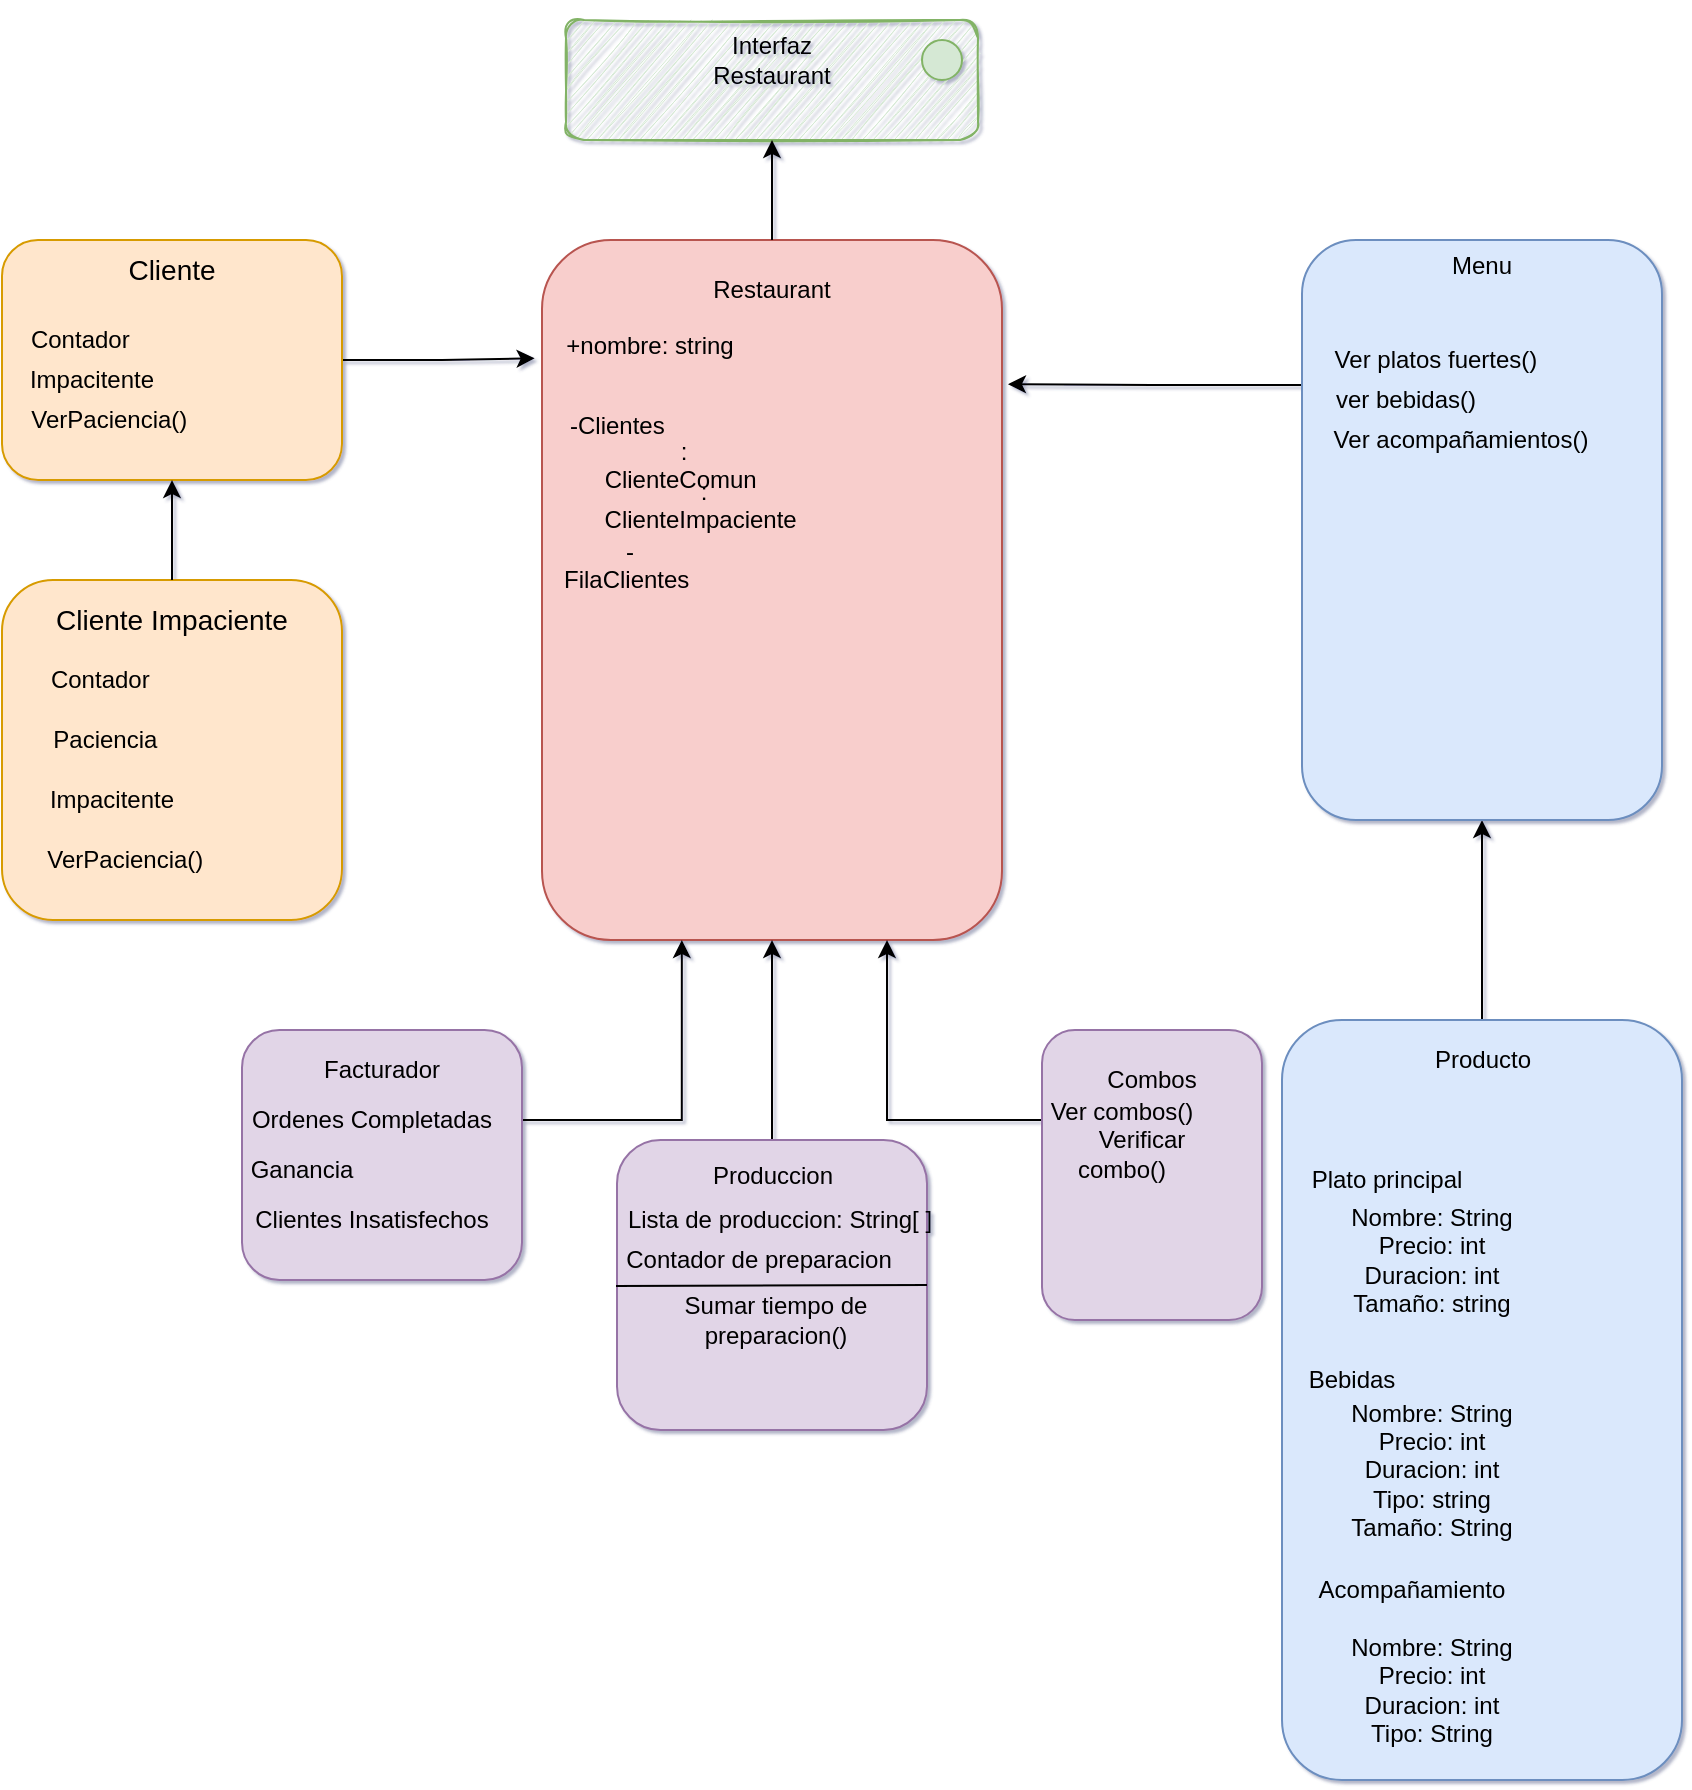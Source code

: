 <mxfile version="14.5.0" type="github">
  <diagram id="8CQ5NkyPpufLnfAl6tkL" name="Page-1">
    <mxGraphModel dx="1038" dy="548" grid="1" gridSize="10" guides="1" tooltips="1" connect="1" arrows="1" fold="1" page="1" pageScale="1" pageWidth="827" pageHeight="1169" math="0" shadow="1">
      <root>
        <mxCell id="0" />
        <mxCell id="1" parent="0" />
        <mxCell id="v9Ysa_6BB2aPhNIkPJDP-5" style="edgeStyle=orthogonalEdgeStyle;rounded=0;orthogonalLoop=1;jettySize=auto;html=1;exitX=0.5;exitY=0;exitDx=0;exitDy=0;" parent="1" source="v9Ysa_6BB2aPhNIkPJDP-1" target="lI8gRyEv4raRa2HbhwbV-7" edge="1">
          <mxGeometry relative="1" as="geometry" />
        </mxCell>
        <mxCell id="v9Ysa_6BB2aPhNIkPJDP-1" value="" style="rounded=1;whiteSpace=wrap;html=1;fillColor=#dae8fc;strokeColor=#6c8ebf;" parent="1" vertex="1">
          <mxGeometry x="690" y="550" width="200" height="380" as="geometry" />
        </mxCell>
        <mxCell id="lI8gRyEv4raRa2HbhwbV-1" value="" style="rounded=1;whiteSpace=wrap;html=1;fillColor=#d5e8d4;strokeColor=#82b366;glass=0;shadow=0;sketch=1;" parent="1" vertex="1">
          <mxGeometry x="332" y="50" width="206" height="60" as="geometry" />
        </mxCell>
        <mxCell id="lI8gRyEv4raRa2HbhwbV-2" value="Interfaz Restaurant" style="text;html=1;strokeColor=none;fillColor=none;align=center;verticalAlign=middle;whiteSpace=wrap;rounded=0;" parent="1" vertex="1">
          <mxGeometry x="383" y="40" width="104" height="60" as="geometry" />
        </mxCell>
        <mxCell id="lI8gRyEv4raRa2HbhwbV-4" value="" style="ellipse;whiteSpace=wrap;html=1;aspect=fixed;fillColor=#d5e8d4;strokeColor=#82b366;" parent="1" vertex="1">
          <mxGeometry x="510" y="60" width="20" height="20" as="geometry" />
        </mxCell>
        <mxCell id="lI8gRyEv4raRa2HbhwbV-5" value="" style="rounded=1;whiteSpace=wrap;html=1;fillColor=#f8cecc;strokeColor=#b85450;" parent="1" vertex="1">
          <mxGeometry x="320" y="160" width="230" height="350" as="geometry" />
        </mxCell>
        <mxCell id="_4a_b2VSPnzFSU9cg4HA-9" style="edgeStyle=orthogonalEdgeStyle;rounded=0;orthogonalLoop=1;jettySize=auto;html=1;entryX=-0.016;entryY=0.169;entryDx=0;entryDy=0;entryPerimeter=0;" edge="1" parent="1" source="lI8gRyEv4raRa2HbhwbV-6" target="lI8gRyEv4raRa2HbhwbV-5">
          <mxGeometry relative="1" as="geometry" />
        </mxCell>
        <mxCell id="lI8gRyEv4raRa2HbhwbV-6" value="" style="rounded=1;whiteSpace=wrap;html=1;fillColor=#ffe6cc;strokeColor=#d79b00;" parent="1" vertex="1">
          <mxGeometry x="50" y="160" width="170" height="120" as="geometry" />
        </mxCell>
        <mxCell id="v9Ysa_6BB2aPhNIkPJDP-24" style="edgeStyle=orthogonalEdgeStyle;rounded=0;orthogonalLoop=1;jettySize=auto;html=1;exitX=0;exitY=0.25;exitDx=0;exitDy=0;entryX=1.013;entryY=0.206;entryDx=0;entryDy=0;entryPerimeter=0;" parent="1" source="lI8gRyEv4raRa2HbhwbV-7" target="lI8gRyEv4raRa2HbhwbV-5" edge="1">
          <mxGeometry relative="1" as="geometry" />
        </mxCell>
        <mxCell id="lI8gRyEv4raRa2HbhwbV-7" value="" style="rounded=1;whiteSpace=wrap;html=1;fillColor=#dae8fc;strokeColor=#6c8ebf;" parent="1" vertex="1">
          <mxGeometry x="700" y="160" width="180" height="290" as="geometry" />
        </mxCell>
        <mxCell id="lI8gRyEv4raRa2HbhwbV-14" value="Menu" style="text;html=1;strokeColor=none;fillColor=none;align=center;verticalAlign=middle;whiteSpace=wrap;rounded=0;" parent="1" vertex="1">
          <mxGeometry x="765" y="160" width="50" height="25" as="geometry" />
        </mxCell>
        <mxCell id="BFutzFfHkOfu6mVOEawG-1" value="" style="rounded=1;whiteSpace=wrap;html=1;fillColor=#ffe6cc;strokeColor=#d79b00;" parent="1" vertex="1">
          <mxGeometry x="50" y="330" width="170" height="170" as="geometry" />
        </mxCell>
        <mxCell id="v9Ysa_6BB2aPhNIkPJDP-18" style="edgeStyle=orthogonalEdgeStyle;rounded=0;orthogonalLoop=1;jettySize=auto;html=1;exitX=0;exitY=0.25;exitDx=0;exitDy=0;entryX=0.75;entryY=1;entryDx=0;entryDy=0;" parent="1" source="lI8gRyEv4raRa2HbhwbV-12" target="lI8gRyEv4raRa2HbhwbV-5" edge="1">
          <mxGeometry relative="1" as="geometry">
            <mxPoint x="490" y="591" as="targetPoint" />
            <Array as="points">
              <mxPoint x="570" y="600" />
              <mxPoint x="493" y="600" />
            </Array>
          </mxGeometry>
        </mxCell>
        <mxCell id="lI8gRyEv4raRa2HbhwbV-12" value="" style="rounded=1;whiteSpace=wrap;html=1;fillColor=#e1d5e7;strokeColor=#9673a6;" parent="1" vertex="1">
          <mxGeometry x="570" y="555" width="110" height="145" as="geometry" />
        </mxCell>
        <mxCell id="lI8gRyEv4raRa2HbhwbV-39" style="edgeStyle=orthogonalEdgeStyle;rounded=0;orthogonalLoop=1;jettySize=auto;html=1;entryX=0.5;entryY=1;entryDx=0;entryDy=0;" parent="1" source="lI8gRyEv4raRa2HbhwbV-13" target="lI8gRyEv4raRa2HbhwbV-1" edge="1">
          <mxGeometry relative="1" as="geometry" />
        </mxCell>
        <mxCell id="lI8gRyEv4raRa2HbhwbV-13" value="Restaurant" style="text;html=1;strokeColor=none;fillColor=none;align=center;verticalAlign=middle;whiteSpace=wrap;rounded=0;" parent="1" vertex="1">
          <mxGeometry x="400" y="160" width="70" height="50" as="geometry" />
        </mxCell>
        <mxCell id="BFutzFfHkOfu6mVOEawG-14" style="edgeStyle=orthogonalEdgeStyle;rounded=0;orthogonalLoop=1;jettySize=auto;html=1;exitX=0.5;exitY=1;exitDx=0;exitDy=0;" parent="1" source="BFutzFfHkOfu6mVOEawG-1" target="BFutzFfHkOfu6mVOEawG-1" edge="1">
          <mxGeometry relative="1" as="geometry" />
        </mxCell>
        <mxCell id="lI8gRyEv4raRa2HbhwbV-21" value="Bebidas" style="text;html=1;strokeColor=none;fillColor=none;align=center;verticalAlign=middle;whiteSpace=wrap;rounded=0;" parent="1" vertex="1">
          <mxGeometry x="705" y="720" width="40" height="20" as="geometry" />
        </mxCell>
        <mxCell id="lI8gRyEv4raRa2HbhwbV-22" value="Acompañamiento" style="text;html=1;strokeColor=none;fillColor=none;align=center;verticalAlign=middle;whiteSpace=wrap;rounded=0;" parent="1" vertex="1">
          <mxGeometry x="705" y="825" width="100" height="20" as="geometry" />
        </mxCell>
        <mxCell id="lI8gRyEv4raRa2HbhwbV-28" value="Combos" style="text;html=1;strokeColor=none;fillColor=none;align=center;verticalAlign=middle;whiteSpace=wrap;rounded=0;" parent="1" vertex="1">
          <mxGeometry x="585" y="565" width="80" height="30" as="geometry" />
        </mxCell>
        <mxCell id="QCF9Kpoc1GbFZqJGnZMf-1" value="+nombre: string&amp;nbsp; &amp;nbsp; &amp;nbsp; &amp;nbsp; &amp;nbsp; &amp;nbsp; &amp;nbsp; &amp;nbsp; &amp;nbsp;&amp;nbsp;" style="text;html=1;strokeColor=none;fillColor=none;align=center;verticalAlign=middle;whiteSpace=wrap;rounded=0;" parent="1" vertex="1">
          <mxGeometry x="330" y="210" width="98" height="20" as="geometry" />
        </mxCell>
        <mxCell id="lI8gRyEv4raRa2HbhwbV-32" style="edgeStyle=orthogonalEdgeStyle;rounded=0;orthogonalLoop=1;jettySize=auto;html=1;entryX=0.25;entryY=1;entryDx=0;entryDy=0;" parent="1" target="lI8gRyEv4raRa2HbhwbV-5" edge="1">
          <mxGeometry relative="1" as="geometry">
            <Array as="points">
              <mxPoint x="378" y="590" />
            </Array>
          </mxGeometry>
        </mxCell>
        <mxCell id="QCF9Kpoc1GbFZqJGnZMf-2" value=": ClienteComun&amp;nbsp; &amp;nbsp; &amp;nbsp; &amp;nbsp; &amp;nbsp; &amp;nbsp; &amp;nbsp;&amp;nbsp;" style="text;html=1;strokeColor=none;fillColor=none;align=center;verticalAlign=middle;whiteSpace=wrap;rounded=0;" parent="1" vertex="1">
          <mxGeometry x="347" y="270" width="88" height="20" as="geometry" />
        </mxCell>
        <mxCell id="29XVhmfyY2AZzdzBQijj-24" style="edgeStyle=orthogonalEdgeStyle;rounded=0;orthogonalLoop=1;jettySize=auto;html=1;entryX=0.304;entryY=1;entryDx=0;entryDy=0;entryPerimeter=0;" parent="1" source="lI8gRyEv4raRa2HbhwbV-31" target="lI8gRyEv4raRa2HbhwbV-5" edge="1">
          <mxGeometry relative="1" as="geometry">
            <Array as="points">
              <mxPoint x="390" y="600" />
            </Array>
          </mxGeometry>
        </mxCell>
        <mxCell id="lI8gRyEv4raRa2HbhwbV-31" value="" style="rounded=1;whiteSpace=wrap;html=1;fillColor=#e1d5e7;strokeColor=#9673a6;" parent="1" vertex="1">
          <mxGeometry x="170" y="555" width="140" height="125" as="geometry" />
        </mxCell>
        <mxCell id="QCF9Kpoc1GbFZqJGnZMf-4" value=": ClienteImpaciente&amp;nbsp; &amp;nbsp; &amp;nbsp; &amp;nbsp; &amp;nbsp; &amp;nbsp; &amp;nbsp;&amp;nbsp;" style="text;html=1;strokeColor=none;fillColor=none;align=center;verticalAlign=middle;whiteSpace=wrap;rounded=0;" parent="1" vertex="1">
          <mxGeometry x="347" y="290" width="108" height="20" as="geometry" />
        </mxCell>
        <mxCell id="lI8gRyEv4raRa2HbhwbV-33" value="Facturador" style="text;html=1;strokeColor=none;fillColor=none;align=center;verticalAlign=middle;whiteSpace=wrap;rounded=0;" parent="1" vertex="1">
          <mxGeometry x="210" y="565" width="60" height="20" as="geometry" />
        </mxCell>
        <mxCell id="QCF9Kpoc1GbFZqJGnZMf-5" value="-FilaClientes&amp;nbsp; &amp;nbsp; &amp;nbsp; &amp;nbsp; &amp;nbsp; &amp;nbsp; &amp;nbsp; &amp;nbsp; &amp;nbsp;" style="text;html=1;strokeColor=none;fillColor=none;align=center;verticalAlign=middle;whiteSpace=wrap;rounded=0;" parent="1" vertex="1">
          <mxGeometry x="330" y="320" width="68" height="20" as="geometry" />
        </mxCell>
        <mxCell id="QCF9Kpoc1GbFZqJGnZMf-6" value="-Clientes&amp;nbsp; &amp;nbsp; &amp;nbsp; &amp;nbsp; &amp;nbsp; &amp;nbsp; &amp;nbsp; &amp;nbsp; &amp;nbsp; &amp;nbsp; &amp;nbsp;&amp;nbsp;" style="text;html=1;strokeColor=none;fillColor=none;align=center;verticalAlign=middle;whiteSpace=wrap;rounded=0;" parent="1" vertex="1">
          <mxGeometry x="332" y="250" width="68" height="20" as="geometry" />
        </mxCell>
        <mxCell id="lI8gRyEv4raRa2HbhwbV-34" value="&lt;div&gt;Nombre: String&lt;/div&gt;&lt;div&gt;Precio: int&lt;/div&gt;&lt;div&gt;Duracion: int&lt;/div&gt;&lt;div&gt;Tamaño: string&lt;br&gt;&lt;/div&gt;" style="text;html=1;strokeColor=none;fillColor=none;align=center;verticalAlign=middle;whiteSpace=wrap;rounded=0;" parent="1" vertex="1">
          <mxGeometry x="720" y="630" width="90" height="80" as="geometry" />
        </mxCell>
        <mxCell id="lI8gRyEv4raRa2HbhwbV-35" value="&lt;div&gt;Nombre: String&lt;/div&gt;&lt;div&gt;Precio: int&lt;/div&gt;&lt;div&gt;Duracion: int&lt;/div&gt;&lt;div&gt;Tipo: String&lt;br&gt;&lt;/div&gt;" style="text;html=1;strokeColor=none;fillColor=none;align=center;verticalAlign=middle;whiteSpace=wrap;rounded=0;" parent="1" vertex="1">
          <mxGeometry x="720" y="845" width="90" height="80" as="geometry" />
        </mxCell>
        <mxCell id="lI8gRyEv4raRa2HbhwbV-36" value="&lt;div&gt;Nombre: String&lt;/div&gt;&lt;div&gt;Precio: int&lt;/div&gt;&lt;div&gt;Duracion: int&lt;/div&gt;&lt;div&gt;Tipo: string&lt;/div&gt;&lt;div&gt;Tamaño: String&lt;br&gt;&lt;/div&gt;" style="text;html=1;strokeColor=none;fillColor=none;align=center;verticalAlign=middle;whiteSpace=wrap;rounded=0;" parent="1" vertex="1">
          <mxGeometry x="720" y="740" width="90" height="70" as="geometry" />
        </mxCell>
        <mxCell id="WkhMXPBb0I8seHbub5MP-4" style="edgeStyle=orthogonalEdgeStyle;rounded=0;orthogonalLoop=1;jettySize=auto;html=1;entryX=0.5;entryY=1;entryDx=0;entryDy=0;" parent="1" source="WkhMXPBb0I8seHbub5MP-1" target="lI8gRyEv4raRa2HbhwbV-5" edge="1">
          <mxGeometry relative="1" as="geometry" />
        </mxCell>
        <mxCell id="WkhMXPBb0I8seHbub5MP-1" value="" style="rounded=1;whiteSpace=wrap;html=1;fillColor=#e1d5e7;strokeColor=#9673a6;" parent="1" vertex="1">
          <mxGeometry x="357.5" y="610" width="155" height="145" as="geometry" />
        </mxCell>
        <mxCell id="lI8gRyEv4raRa2HbhwbV-24" style="edgeStyle=orthogonalEdgeStyle;rounded=0;orthogonalLoop=1;jettySize=auto;html=1;exitX=0.5;exitY=0;exitDx=0;exitDy=0;entryX=0.5;entryY=0;entryDx=0;entryDy=0;" parent="1" source="lI8gRyEv4raRa2HbhwbV-19" target="lI8gRyEv4raRa2HbhwbV-19" edge="1">
          <mxGeometry relative="1" as="geometry">
            <mxPoint x="755" y="515" as="targetPoint" />
            <Array as="points" />
          </mxGeometry>
        </mxCell>
        <mxCell id="lI8gRyEv4raRa2HbhwbV-19" value="Plato principal" style="text;html=1;strokeColor=none;fillColor=none;align=center;verticalAlign=middle;whiteSpace=wrap;rounded=0;" parent="1" vertex="1">
          <mxGeometry x="700" y="620" width="85" height="20" as="geometry" />
        </mxCell>
        <mxCell id="pVWYw3Sza4x6af-9wfc--2" style="edgeStyle=orthogonalEdgeStyle;rounded=0;orthogonalLoop=1;jettySize=auto;html=1;entryX=0.5;entryY=1;entryDx=0;entryDy=0;" parent="1" source="BFutzFfHkOfu6mVOEawG-1" target="lI8gRyEv4raRa2HbhwbV-6" edge="1">
          <mxGeometry relative="1" as="geometry" />
        </mxCell>
        <mxCell id="v9Ysa_6BB2aPhNIkPJDP-4" value="Producto" style="text;html=1;strokeColor=none;fillColor=none;align=center;verticalAlign=middle;whiteSpace=wrap;rounded=0;" parent="1" vertex="1">
          <mxGeometry x="733.5" y="560" width="113" height="20" as="geometry" />
        </mxCell>
        <mxCell id="v9Ysa_6BB2aPhNIkPJDP-13" value="Ver platos fuertes()" style="text;html=1;strokeColor=none;fillColor=none;align=center;verticalAlign=middle;whiteSpace=wrap;rounded=0;shadow=0;glass=0;sketch=1;" parent="1" vertex="1">
          <mxGeometry x="711.5" y="210" width="110" height="20" as="geometry" />
        </mxCell>
        <mxCell id="29XVhmfyY2AZzdzBQijj-1" value="&lt;font style=&quot;font-size: 14px&quot;&gt;Cliente Impaciente&lt;/font&gt;" style="text;html=1;strokeColor=none;fillColor=none;align=center;verticalAlign=middle;whiteSpace=wrap;rounded=0;" parent="1" vertex="1">
          <mxGeometry x="70" y="340" width="130" height="20" as="geometry" />
        </mxCell>
        <mxCell id="v9Ysa_6BB2aPhNIkPJDP-14" value="ver bebidas()" style="text;html=1;strokeColor=none;fillColor=none;align=center;verticalAlign=middle;whiteSpace=wrap;rounded=0;shadow=0;glass=0;sketch=1;" parent="1" vertex="1">
          <mxGeometry x="711.5" y="230" width="80" height="20" as="geometry" />
        </mxCell>
        <mxCell id="29XVhmfyY2AZzdzBQijj-3" value="Contador&amp;nbsp; &amp;nbsp; &amp;nbsp; &amp;nbsp;&amp;nbsp;" style="text;html=1;strokeColor=none;fillColor=none;align=center;verticalAlign=middle;whiteSpace=wrap;rounded=0;" parent="1" vertex="1">
          <mxGeometry x="70" y="370" width="85" height="20" as="geometry" />
        </mxCell>
        <mxCell id="v9Ysa_6BB2aPhNIkPJDP-15" value="Ver acompañamientos()" style="text;html=1;strokeColor=none;fillColor=none;align=center;verticalAlign=middle;whiteSpace=wrap;rounded=0;shadow=0;glass=0;sketch=1;" parent="1" vertex="1">
          <mxGeometry x="711.5" y="250" width="135" height="20" as="geometry" />
        </mxCell>
        <mxCell id="29XVhmfyY2AZzdzBQijj-4" value="&amp;nbsp;Paciencia" style="text;html=1;strokeColor=none;fillColor=none;align=center;verticalAlign=middle;whiteSpace=wrap;rounded=0;" parent="1" vertex="1">
          <mxGeometry x="70" y="400" width="60" height="20" as="geometry" />
        </mxCell>
        <mxCell id="29XVhmfyY2AZzdzBQijj-6" value="Contador&amp;nbsp; &amp;nbsp; &amp;nbsp; &amp;nbsp;&amp;nbsp;" style="text;html=1;strokeColor=none;fillColor=none;align=center;verticalAlign=middle;whiteSpace=wrap;rounded=0;" parent="1" vertex="1">
          <mxGeometry x="60" y="200" width="85" height="20" as="geometry" />
        </mxCell>
        <mxCell id="29XVhmfyY2AZzdzBQijj-7" value="&lt;font style=&quot;font-size: 14px&quot;&gt;Cliente&lt;/font&gt;" style="text;html=1;strokeColor=none;fillColor=none;align=center;verticalAlign=middle;whiteSpace=wrap;rounded=0;" parent="1" vertex="1">
          <mxGeometry x="115" y="165" width="40" height="20" as="geometry" />
        </mxCell>
        <mxCell id="29XVhmfyY2AZzdzBQijj-8" style="edgeStyle=orthogonalEdgeStyle;rounded=0;orthogonalLoop=1;jettySize=auto;html=1;exitX=0.5;exitY=1;exitDx=0;exitDy=0;" parent="1" source="29XVhmfyY2AZzdzBQijj-4" target="29XVhmfyY2AZzdzBQijj-4" edge="1">
          <mxGeometry relative="1" as="geometry" />
        </mxCell>
        <mxCell id="29XVhmfyY2AZzdzBQijj-17" value="Ordenes Completadas" style="text;html=1;strokeColor=none;fillColor=none;align=center;verticalAlign=middle;whiteSpace=wrap;rounded=0;" parent="1" vertex="1">
          <mxGeometry x="160" y="590" width="150" height="20" as="geometry" />
        </mxCell>
        <mxCell id="v9Ysa_6BB2aPhNIkPJDP-17" value="&lt;div&gt;Ver combos()&lt;/div&gt;&lt;div&gt;&amp;nbsp;&amp;nbsp;&amp;nbsp;&amp;nbsp;&amp;nbsp; Verificar combo()&lt;br&gt;&lt;/div&gt;" style="text;html=1;strokeColor=none;fillColor=none;align=center;verticalAlign=middle;whiteSpace=wrap;rounded=0;shadow=0;glass=0;sketch=1;" parent="1" vertex="1">
          <mxGeometry x="555" y="600" width="110" height="20" as="geometry" />
        </mxCell>
        <mxCell id="29XVhmfyY2AZzdzBQijj-18" value="Ganancia" style="text;html=1;strokeColor=none;fillColor=none;align=center;verticalAlign=middle;whiteSpace=wrap;rounded=0;" parent="1" vertex="1">
          <mxGeometry x="170" y="615" width="60" height="20" as="geometry" />
        </mxCell>
        <mxCell id="29XVhmfyY2AZzdzBQijj-19" value="Clientes Insatisfechos" style="text;html=1;strokeColor=none;fillColor=none;align=center;verticalAlign=middle;whiteSpace=wrap;rounded=0;" parent="1" vertex="1">
          <mxGeometry x="170" y="640" width="130" height="20" as="geometry" />
        </mxCell>
        <mxCell id="v9Ysa_6BB2aPhNIkPJDP-25" value="Produccion" style="text;html=1;strokeColor=none;fillColor=none;align=center;verticalAlign=middle;whiteSpace=wrap;rounded=0;shadow=0;glass=0;sketch=1;" parent="1" vertex="1">
          <mxGeometry x="402.5" y="617.5" width="65" height="20" as="geometry" />
        </mxCell>
        <mxCell id="v9Ysa_6BB2aPhNIkPJDP-26" value="Lista de produccion: String[ ]" style="text;html=1;strokeColor=none;fillColor=none;align=center;verticalAlign=middle;whiteSpace=wrap;rounded=0;shadow=0;glass=0;sketch=1;" parent="1" vertex="1">
          <mxGeometry x="357.5" y="645" width="162" height="10" as="geometry" />
        </mxCell>
        <mxCell id="v9Ysa_6BB2aPhNIkPJDP-27" value="Contador de preparacion" style="text;html=1;strokeColor=none;fillColor=none;align=center;verticalAlign=middle;whiteSpace=wrap;rounded=0;shadow=0;glass=0;sketch=1;" parent="1" vertex="1">
          <mxGeometry x="357.5" y="660" width="141.25" height="20" as="geometry" />
        </mxCell>
        <mxCell id="v9Ysa_6BB2aPhNIkPJDP-28" value="Sumar tiempo de preparacion()" style="text;html=1;strokeColor=none;fillColor=none;align=center;verticalAlign=middle;whiteSpace=wrap;rounded=0;shadow=0;glass=0;sketch=1;" parent="1" vertex="1">
          <mxGeometry x="357.5" y="690" width="157.5" height="20" as="geometry" />
        </mxCell>
        <mxCell id="v9Ysa_6BB2aPhNIkPJDP-30" value="" style="endArrow=none;html=1;entryX=1;entryY=0.5;entryDx=0;entryDy=0;" parent="1" target="WkhMXPBb0I8seHbub5MP-1" edge="1">
          <mxGeometry width="50" height="50" relative="1" as="geometry">
            <mxPoint x="357" y="683" as="sourcePoint" />
            <mxPoint x="414" y="645" as="targetPoint" />
          </mxGeometry>
        </mxCell>
        <mxCell id="_4a_b2VSPnzFSU9cg4HA-1" value="VerPaciencia()&amp;nbsp; &amp;nbsp; &amp;nbsp;" style="text;html=1;strokeColor=none;fillColor=none;align=center;verticalAlign=middle;whiteSpace=wrap;rounded=0;" vertex="1" parent="1">
          <mxGeometry x="70" y="460" width="100" height="20" as="geometry" />
        </mxCell>
        <mxCell id="_4a_b2VSPnzFSU9cg4HA-2" value="Impacitente" style="text;html=1;strokeColor=none;fillColor=none;align=center;verticalAlign=middle;whiteSpace=wrap;rounded=0;" vertex="1" parent="1">
          <mxGeometry x="60" y="220" width="70" height="20" as="geometry" />
        </mxCell>
        <mxCell id="_4a_b2VSPnzFSU9cg4HA-3" value="Impacitente" style="text;html=1;strokeColor=none;fillColor=none;align=center;verticalAlign=middle;whiteSpace=wrap;rounded=0;" vertex="1" parent="1">
          <mxGeometry x="70" y="430" width="70" height="20" as="geometry" />
        </mxCell>
        <mxCell id="_4a_b2VSPnzFSU9cg4HA-4" value="VerPaciencia()&amp;nbsp; &amp;nbsp; &amp;nbsp;" style="text;html=1;strokeColor=none;fillColor=none;align=center;verticalAlign=middle;whiteSpace=wrap;rounded=0;" vertex="1" parent="1">
          <mxGeometry x="62.5" y="240" width="97.5" height="20" as="geometry" />
        </mxCell>
      </root>
    </mxGraphModel>
  </diagram>
</mxfile>
